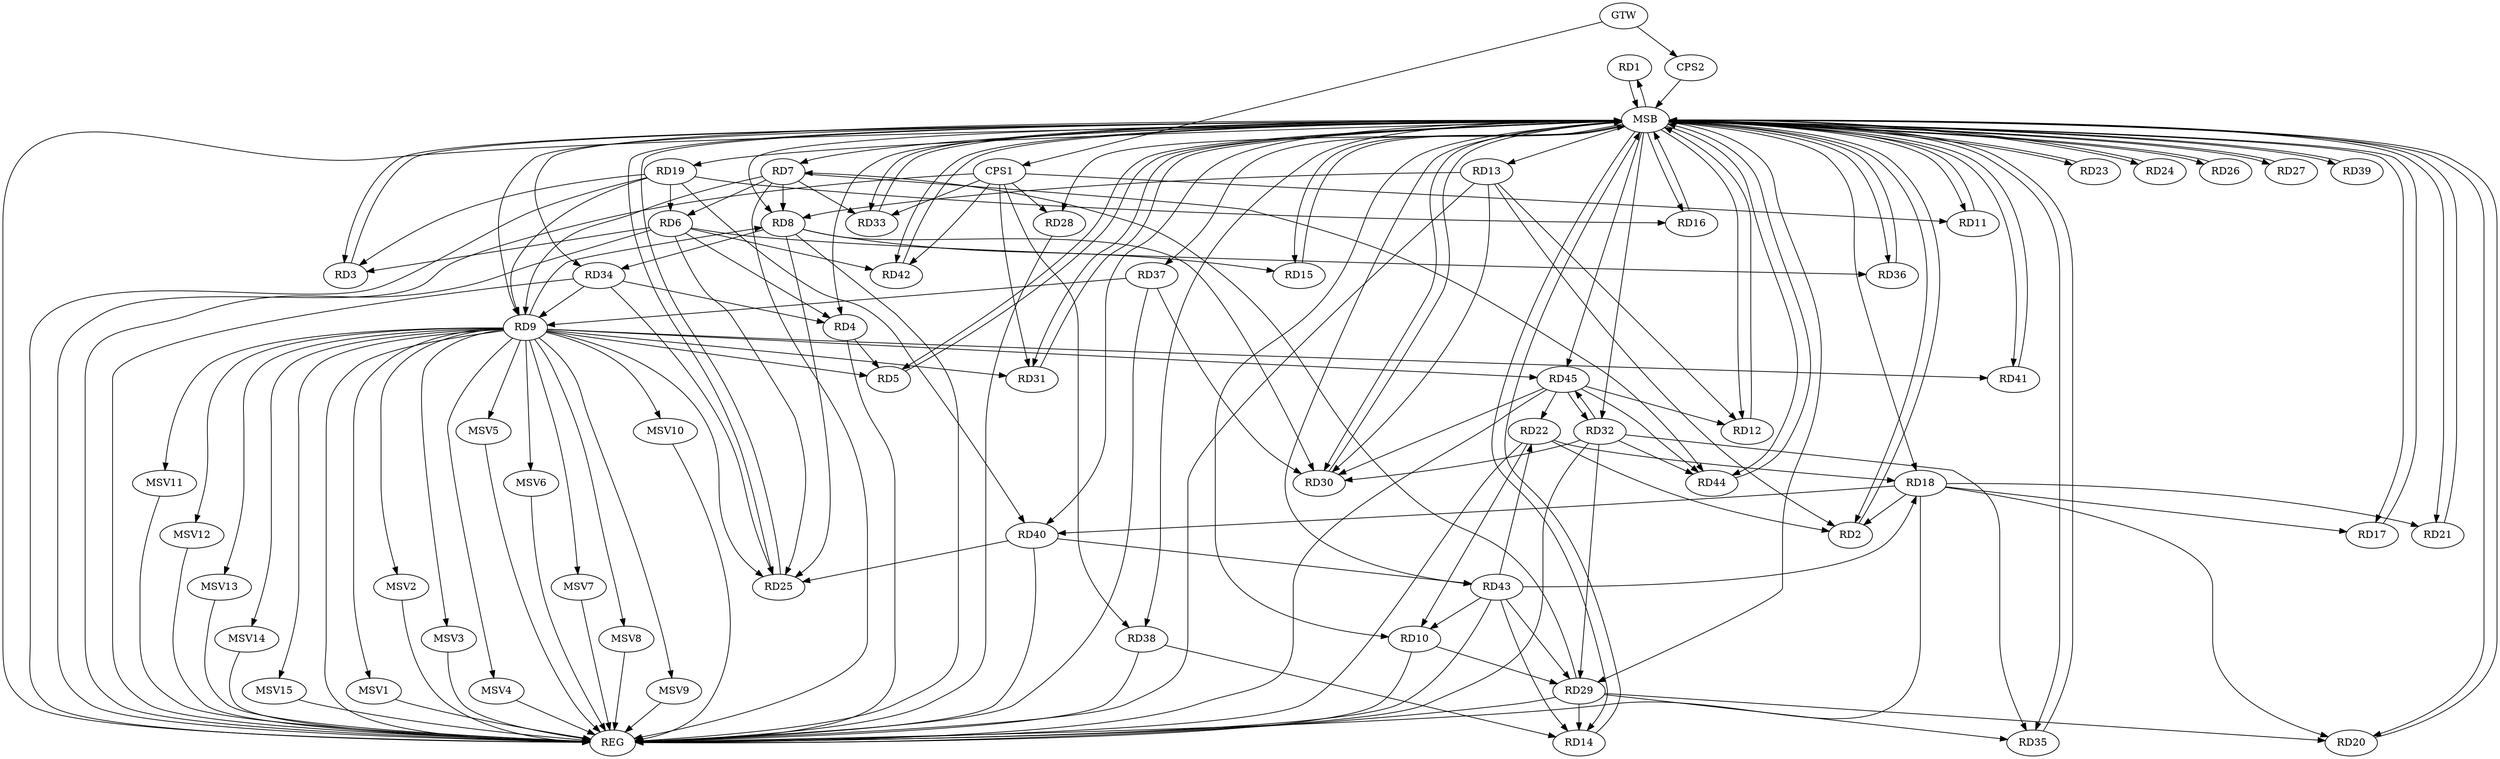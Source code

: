 strict digraph G {
  RD1 [ label="RD1" ];
  RD2 [ label="RD2" ];
  RD3 [ label="RD3" ];
  RD4 [ label="RD4" ];
  RD5 [ label="RD5" ];
  RD6 [ label="RD6" ];
  RD7 [ label="RD7" ];
  RD8 [ label="RD8" ];
  RD9 [ label="RD9" ];
  RD10 [ label="RD10" ];
  RD11 [ label="RD11" ];
  RD12 [ label="RD12" ];
  RD13 [ label="RD13" ];
  RD14 [ label="RD14" ];
  RD15 [ label="RD15" ];
  RD16 [ label="RD16" ];
  RD17 [ label="RD17" ];
  RD18 [ label="RD18" ];
  RD19 [ label="RD19" ];
  RD20 [ label="RD20" ];
  RD21 [ label="RD21" ];
  RD22 [ label="RD22" ];
  RD23 [ label="RD23" ];
  RD24 [ label="RD24" ];
  RD25 [ label="RD25" ];
  RD26 [ label="RD26" ];
  RD27 [ label="RD27" ];
  RD28 [ label="RD28" ];
  RD29 [ label="RD29" ];
  RD30 [ label="RD30" ];
  RD31 [ label="RD31" ];
  RD32 [ label="RD32" ];
  RD33 [ label="RD33" ];
  RD34 [ label="RD34" ];
  RD35 [ label="RD35" ];
  RD36 [ label="RD36" ];
  RD37 [ label="RD37" ];
  RD38 [ label="RD38" ];
  RD39 [ label="RD39" ];
  RD40 [ label="RD40" ];
  RD41 [ label="RD41" ];
  RD42 [ label="RD42" ];
  RD43 [ label="RD43" ];
  RD44 [ label="RD44" ];
  RD45 [ label="RD45" ];
  CPS1 [ label="CPS1" ];
  CPS2 [ label="CPS2" ];
  GTW [ label="GTW" ];
  REG [ label="REG" ];
  MSB [ label="MSB" ];
  MSV1 [ label="MSV1" ];
  MSV2 [ label="MSV2" ];
  MSV3 [ label="MSV3" ];
  MSV4 [ label="MSV4" ];
  MSV5 [ label="MSV5" ];
  MSV6 [ label="MSV6" ];
  MSV7 [ label="MSV7" ];
  MSV8 [ label="MSV8" ];
  MSV9 [ label="MSV9" ];
  MSV10 [ label="MSV10" ];
  MSV11 [ label="MSV11" ];
  MSV12 [ label="MSV12" ];
  MSV13 [ label="MSV13" ];
  MSV14 [ label="MSV14" ];
  MSV15 [ label="MSV15" ];
  RD13 -> RD2;
  RD18 -> RD2;
  RD22 -> RD2;
  RD6 -> RD3;
  RD19 -> RD3;
  RD4 -> RD5;
  RD6 -> RD4;
  RD34 -> RD4;
  RD9 -> RD5;
  RD7 -> RD6;
  RD19 -> RD6;
  RD6 -> RD25;
  RD6 -> RD36;
  RD6 -> RD42;
  RD7 -> RD8;
  RD7 -> RD9;
  RD29 -> RD7;
  RD7 -> RD33;
  RD7 -> RD44;
  RD9 -> RD8;
  RD13 -> RD8;
  RD8 -> RD15;
  RD8 -> RD25;
  RD8 -> RD30;
  RD8 -> RD34;
  RD19 -> RD9;
  RD9 -> RD25;
  RD9 -> RD31;
  RD34 -> RD9;
  RD37 -> RD9;
  RD9 -> RD41;
  RD9 -> RD45;
  RD22 -> RD10;
  RD10 -> RD29;
  RD43 -> RD10;
  RD13 -> RD12;
  RD45 -> RD12;
  RD13 -> RD30;
  RD29 -> RD14;
  RD38 -> RD14;
  RD43 -> RD14;
  RD19 -> RD16;
  RD18 -> RD17;
  RD18 -> RD20;
  RD18 -> RD21;
  RD22 -> RD18;
  RD18 -> RD40;
  RD43 -> RD18;
  RD19 -> RD40;
  RD29 -> RD20;
  RD43 -> RD22;
  RD45 -> RD22;
  RD34 -> RD25;
  RD40 -> RD25;
  RD32 -> RD29;
  RD29 -> RD35;
  RD43 -> RD29;
  RD32 -> RD30;
  RD37 -> RD30;
  RD45 -> RD30;
  RD32 -> RD35;
  RD32 -> RD44;
  RD32 -> RD45;
  RD45 -> RD32;
  RD40 -> RD43;
  RD45 -> RD44;
  CPS1 -> RD28;
  CPS1 -> RD38;
  CPS1 -> RD31;
  CPS1 -> RD42;
  CPS1 -> RD33;
  CPS1 -> RD11;
  GTW -> CPS1;
  GTW -> CPS2;
  RD4 -> REG;
  RD6 -> REG;
  RD7 -> REG;
  RD8 -> REG;
  RD9 -> REG;
  RD10 -> REG;
  RD13 -> REG;
  RD18 -> REG;
  RD19 -> REG;
  RD22 -> REG;
  RD28 -> REG;
  RD29 -> REG;
  RD32 -> REG;
  RD34 -> REG;
  RD37 -> REG;
  RD38 -> REG;
  RD40 -> REG;
  RD43 -> REG;
  RD45 -> REG;
  CPS1 -> REG;
  RD1 -> MSB;
  MSB -> RD8;
  MSB -> RD28;
  MSB -> RD33;
  MSB -> RD36;
  MSB -> REG;
  RD2 -> MSB;
  MSB -> RD25;
  MSB -> RD31;
  MSB -> RD35;
  RD3 -> MSB;
  MSB -> RD7;
  MSB -> RD26;
  RD5 -> MSB;
  MSB -> RD20;
  MSB -> RD29;
  MSB -> RD41;
  RD11 -> MSB;
  MSB -> RD9;
  MSB -> RD27;
  MSB -> RD30;
  MSB -> RD32;
  MSB -> RD34;
  MSB -> RD43;
  MSB -> RD45;
  RD12 -> MSB;
  MSB -> RD13;
  MSB -> RD19;
  MSB -> RD44;
  RD14 -> MSB;
  MSB -> RD23;
  MSB -> RD37;
  MSB -> RD38;
  RD15 -> MSB;
  MSB -> RD11;
  MSB -> RD40;
  RD16 -> MSB;
  MSB -> RD1;
  MSB -> RD2;
  MSB -> RD4;
  MSB -> RD14;
  MSB -> RD39;
  RD17 -> MSB;
  MSB -> RD10;
  RD20 -> MSB;
  MSB -> RD3;
  MSB -> RD16;
  RD21 -> MSB;
  RD23 -> MSB;
  RD24 -> MSB;
  MSB -> RD17;
  RD25 -> MSB;
  MSB -> RD21;
  MSB -> RD24;
  RD26 -> MSB;
  RD27 -> MSB;
  MSB -> RD12;
  RD30 -> MSB;
  RD31 -> MSB;
  MSB -> RD42;
  RD33 -> MSB;
  RD35 -> MSB;
  RD36 -> MSB;
  RD39 -> MSB;
  MSB -> RD15;
  MSB -> RD18;
  RD41 -> MSB;
  RD42 -> MSB;
  RD44 -> MSB;
  CPS2 -> MSB;
  MSB -> RD5;
  RD9 -> MSV1;
  RD9 -> MSV2;
  RD9 -> MSV3;
  MSV1 -> REG;
  MSV2 -> REG;
  MSV3 -> REG;
  RD9 -> MSV4;
  RD9 -> MSV5;
  RD9 -> MSV6;
  MSV4 -> REG;
  MSV5 -> REG;
  MSV6 -> REG;
  RD9 -> MSV7;
  MSV7 -> REG;
  RD9 -> MSV8;
  MSV8 -> REG;
  RD9 -> MSV9;
  MSV9 -> REG;
  RD9 -> MSV10;
  RD9 -> MSV11;
  MSV10 -> REG;
  MSV11 -> REG;
  RD9 -> MSV12;
  MSV12 -> REG;
  RD9 -> MSV13;
  RD9 -> MSV14;
  MSV13 -> REG;
  MSV14 -> REG;
  RD9 -> MSV15;
  MSV15 -> REG;
}
